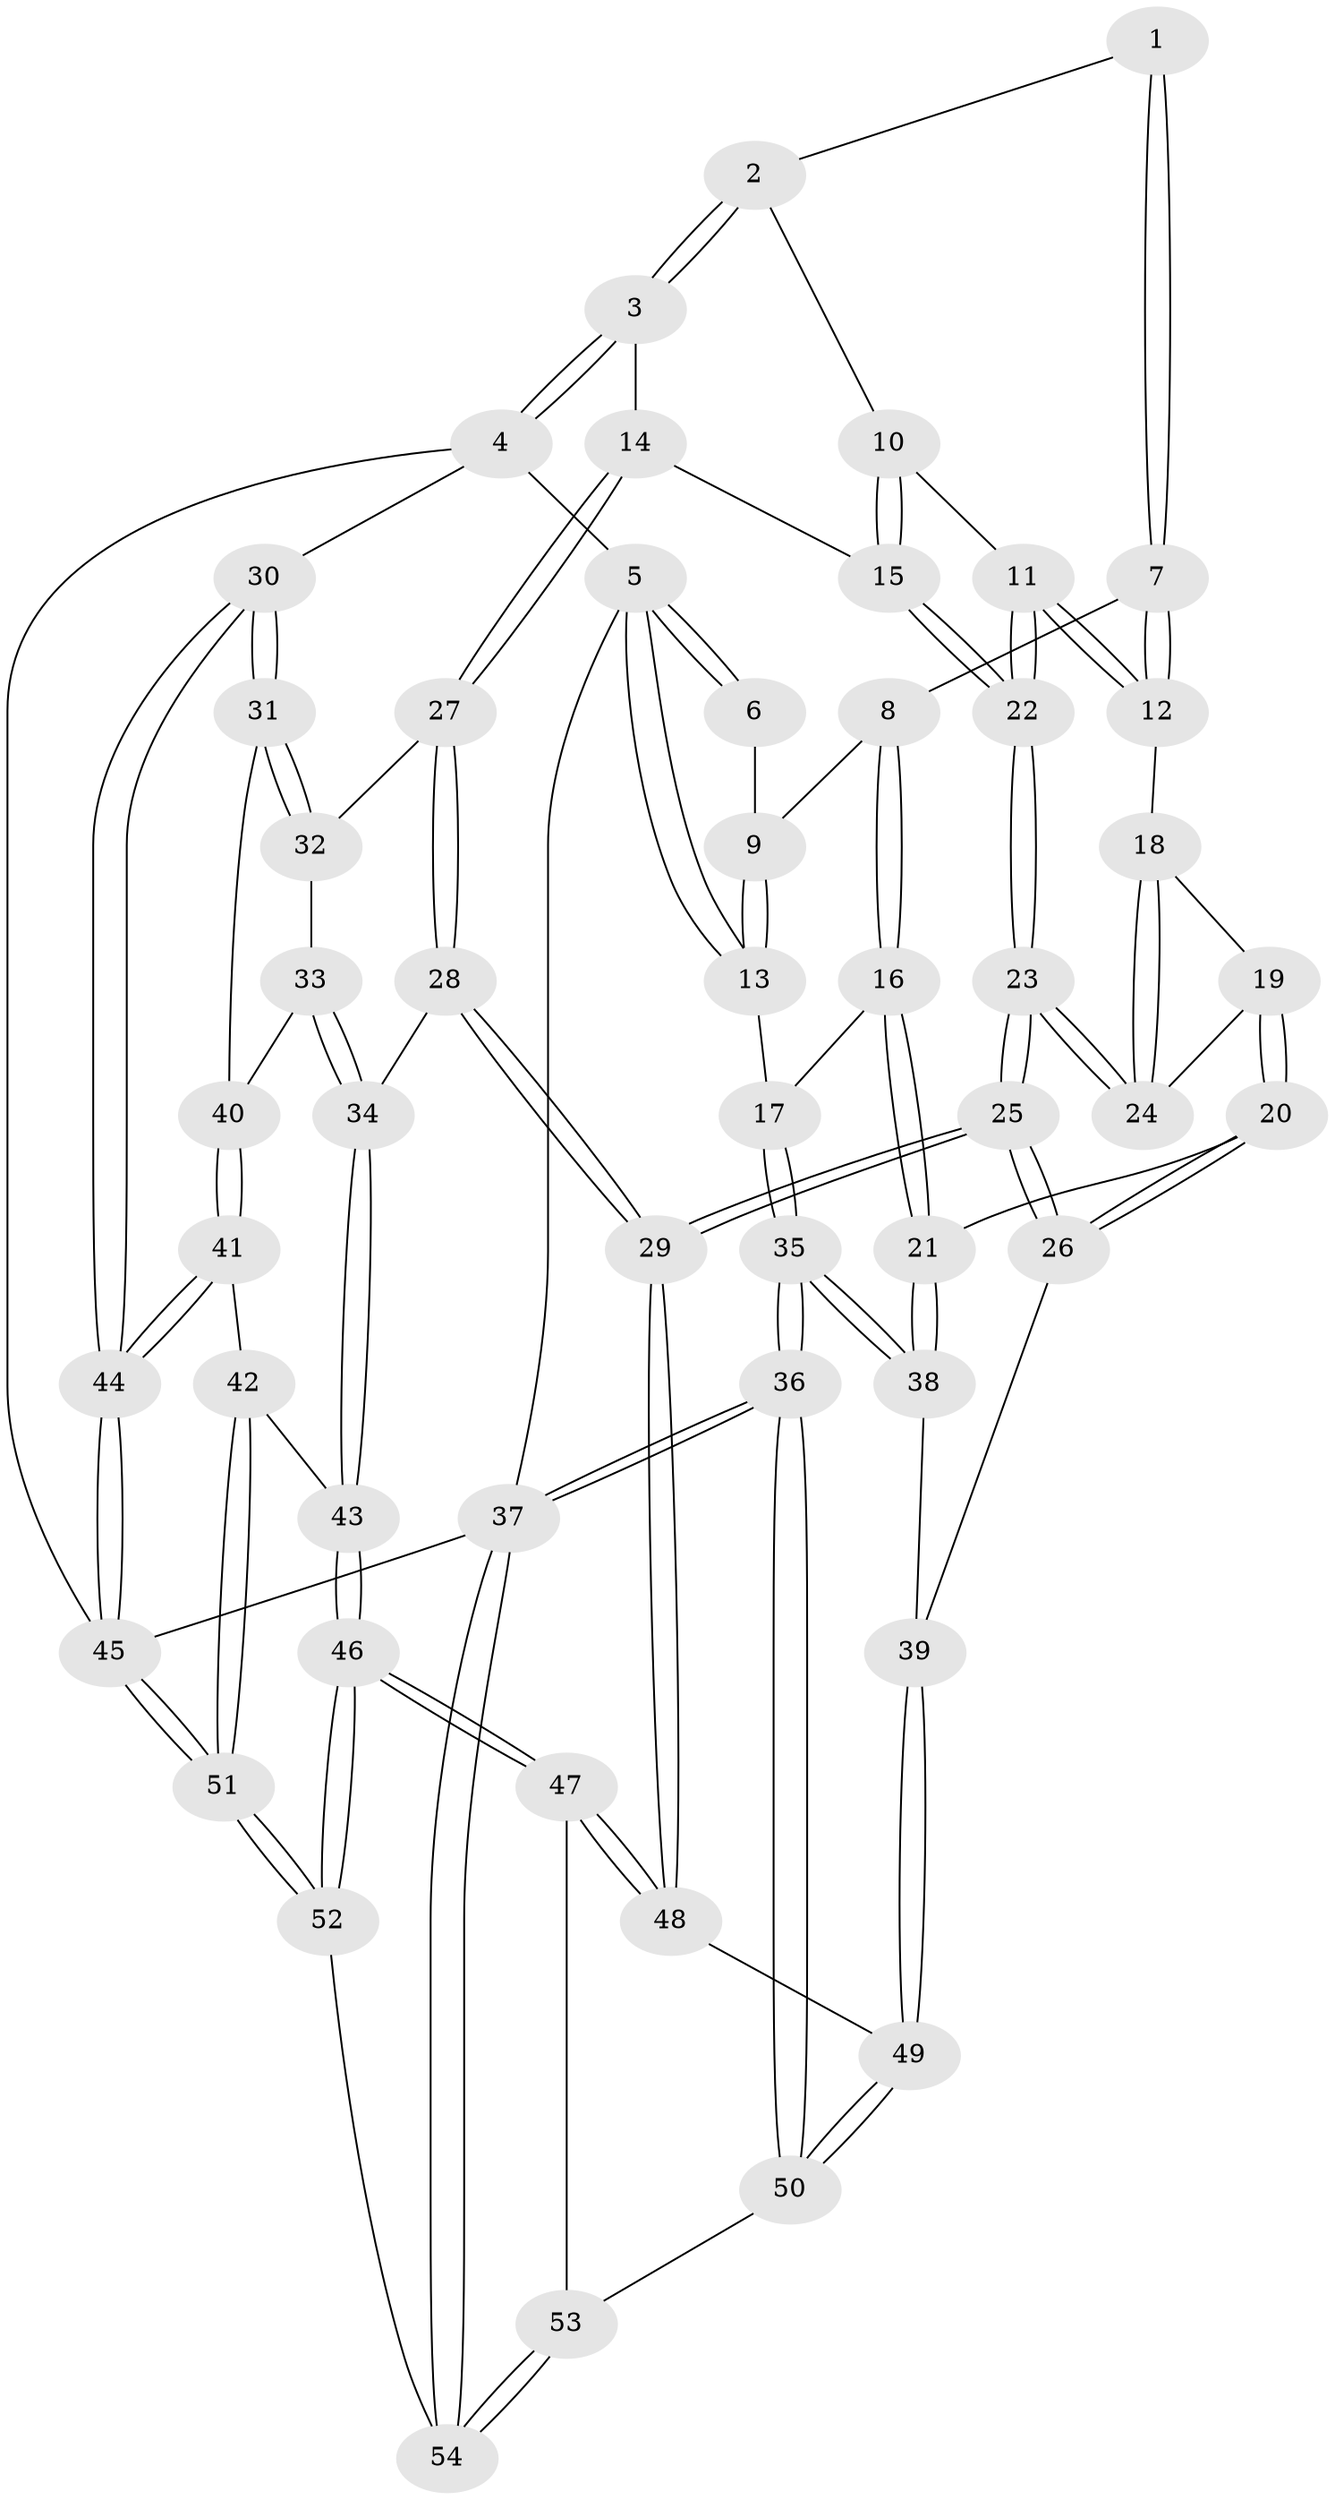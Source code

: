 // coarse degree distribution, {6: 0.07407407407407407, 8: 0.07407407407407407, 3: 0.14814814814814814, 4: 0.48148148148148145, 7: 0.037037037037037035, 5: 0.18518518518518517}
// Generated by graph-tools (version 1.1) at 2025/21/03/04/25 18:21:31]
// undirected, 54 vertices, 132 edges
graph export_dot {
graph [start="1"]
  node [color=gray90,style=filled];
  1 [pos="+0.3235751241834032+0"];
  2 [pos="+0.5307747667023262+0"];
  3 [pos="+1+0"];
  4 [pos="+1+0"];
  5 [pos="+0+0"];
  6 [pos="+0.2850645127321369+0"];
  7 [pos="+0.2940501483695027+0.24898063189587175"];
  8 [pos="+0.19757290711585132+0.240820629227504"];
  9 [pos="+0.17190558286173108+0.09918278382859608"];
  10 [pos="+0.44043712177531835+0.2260675434314557"];
  11 [pos="+0.400055074035755+0.2653418116040571"];
  12 [pos="+0.32366592122161136+0.2600980555395876"];
  13 [pos="+0+0.08678949720358657"];
  14 [pos="+0.7485430963256293+0.3054371822416273"];
  15 [pos="+0.7417425046594928+0.30739616608648646"];
  16 [pos="+0.09427442777301072+0.3129307974477703"];
  17 [pos="+0+0.2094917035518185"];
  18 [pos="+0.2855983382257768+0.378173370895055"];
  19 [pos="+0.26589334208240695+0.4037171737594873"];
  20 [pos="+0.15874751751130967+0.5025156609723578"];
  21 [pos="+0.15743502540072665+0.5023545210050503"];
  22 [pos="+0.47640611019397106+0.5110730382284423"];
  23 [pos="+0.46312577514761133+0.5582259114212061"];
  24 [pos="+0.3464477402712953+0.44886901632953485"];
  25 [pos="+0.4540071560678388+0.6073674045757197"];
  26 [pos="+0.42107530702326423+0.5998179675510011"];
  27 [pos="+0.7853916398212505+0.44782823798758353"];
  28 [pos="+0.5311075194985992+0.606866163060147"];
  29 [pos="+0.45404357600396966+0.6074451800802485"];
  30 [pos="+1+0.4985969821605378"];
  31 [pos="+1+0.5111449088913084"];
  32 [pos="+0.7930886162565614+0.46493375854436936"];
  33 [pos="+0.7929078269115573+0.5590270827613608"];
  34 [pos="+0.7408581294669393+0.6308883716845649"];
  35 [pos="+0+0.7326271176932714"];
  36 [pos="+0+0.9910847962968327"];
  37 [pos="+0+1"];
  38 [pos="+0.00520730254581491+0.6591336124628889"];
  39 [pos="+0.11992657306088354+0.7124478193100988"];
  40 [pos="+0.8853033780406575+0.5950131274603265"];
  41 [pos="+0.921617843784487+0.7796033782638476"];
  42 [pos="+0.9055801281605846+0.7881323976875234"];
  43 [pos="+0.7923344908399121+0.7671720112836559"];
  44 [pos="+1+0.7238380155784849"];
  45 [pos="+1+1"];
  46 [pos="+0.5802560524017552+0.9215337214186393"];
  47 [pos="+0.4745492803849757+0.7991803722755324"];
  48 [pos="+0.4495571115334656+0.736608474708215"];
  49 [pos="+0.2209671033390116+0.7951889907350964"];
  50 [pos="+0.18669460821548914+0.8962113391404359"];
  51 [pos="+0.8679393298719349+1"];
  52 [pos="+0.6284779187686916+1"];
  53 [pos="+0.26126367925421573+0.9747802507184157"];
  54 [pos="+0.26592527315310904+1"];
  1 -- 2;
  1 -- 7;
  1 -- 7;
  2 -- 3;
  2 -- 3;
  2 -- 10;
  3 -- 4;
  3 -- 4;
  3 -- 14;
  4 -- 5;
  4 -- 30;
  4 -- 45;
  5 -- 6;
  5 -- 6;
  5 -- 13;
  5 -- 13;
  5 -- 37;
  6 -- 9;
  7 -- 8;
  7 -- 12;
  7 -- 12;
  8 -- 9;
  8 -- 16;
  8 -- 16;
  9 -- 13;
  9 -- 13;
  10 -- 11;
  10 -- 15;
  10 -- 15;
  11 -- 12;
  11 -- 12;
  11 -- 22;
  11 -- 22;
  12 -- 18;
  13 -- 17;
  14 -- 15;
  14 -- 27;
  14 -- 27;
  15 -- 22;
  15 -- 22;
  16 -- 17;
  16 -- 21;
  16 -- 21;
  17 -- 35;
  17 -- 35;
  18 -- 19;
  18 -- 24;
  18 -- 24;
  19 -- 20;
  19 -- 20;
  19 -- 24;
  20 -- 21;
  20 -- 26;
  20 -- 26;
  21 -- 38;
  21 -- 38;
  22 -- 23;
  22 -- 23;
  23 -- 24;
  23 -- 24;
  23 -- 25;
  23 -- 25;
  25 -- 26;
  25 -- 26;
  25 -- 29;
  25 -- 29;
  26 -- 39;
  27 -- 28;
  27 -- 28;
  27 -- 32;
  28 -- 29;
  28 -- 29;
  28 -- 34;
  29 -- 48;
  29 -- 48;
  30 -- 31;
  30 -- 31;
  30 -- 44;
  30 -- 44;
  31 -- 32;
  31 -- 32;
  31 -- 40;
  32 -- 33;
  33 -- 34;
  33 -- 34;
  33 -- 40;
  34 -- 43;
  34 -- 43;
  35 -- 36;
  35 -- 36;
  35 -- 38;
  35 -- 38;
  36 -- 37;
  36 -- 37;
  36 -- 50;
  36 -- 50;
  37 -- 54;
  37 -- 54;
  37 -- 45;
  38 -- 39;
  39 -- 49;
  39 -- 49;
  40 -- 41;
  40 -- 41;
  41 -- 42;
  41 -- 44;
  41 -- 44;
  42 -- 43;
  42 -- 51;
  42 -- 51;
  43 -- 46;
  43 -- 46;
  44 -- 45;
  44 -- 45;
  45 -- 51;
  45 -- 51;
  46 -- 47;
  46 -- 47;
  46 -- 52;
  46 -- 52;
  47 -- 48;
  47 -- 48;
  47 -- 53;
  48 -- 49;
  49 -- 50;
  49 -- 50;
  50 -- 53;
  51 -- 52;
  51 -- 52;
  52 -- 54;
  53 -- 54;
  53 -- 54;
}

